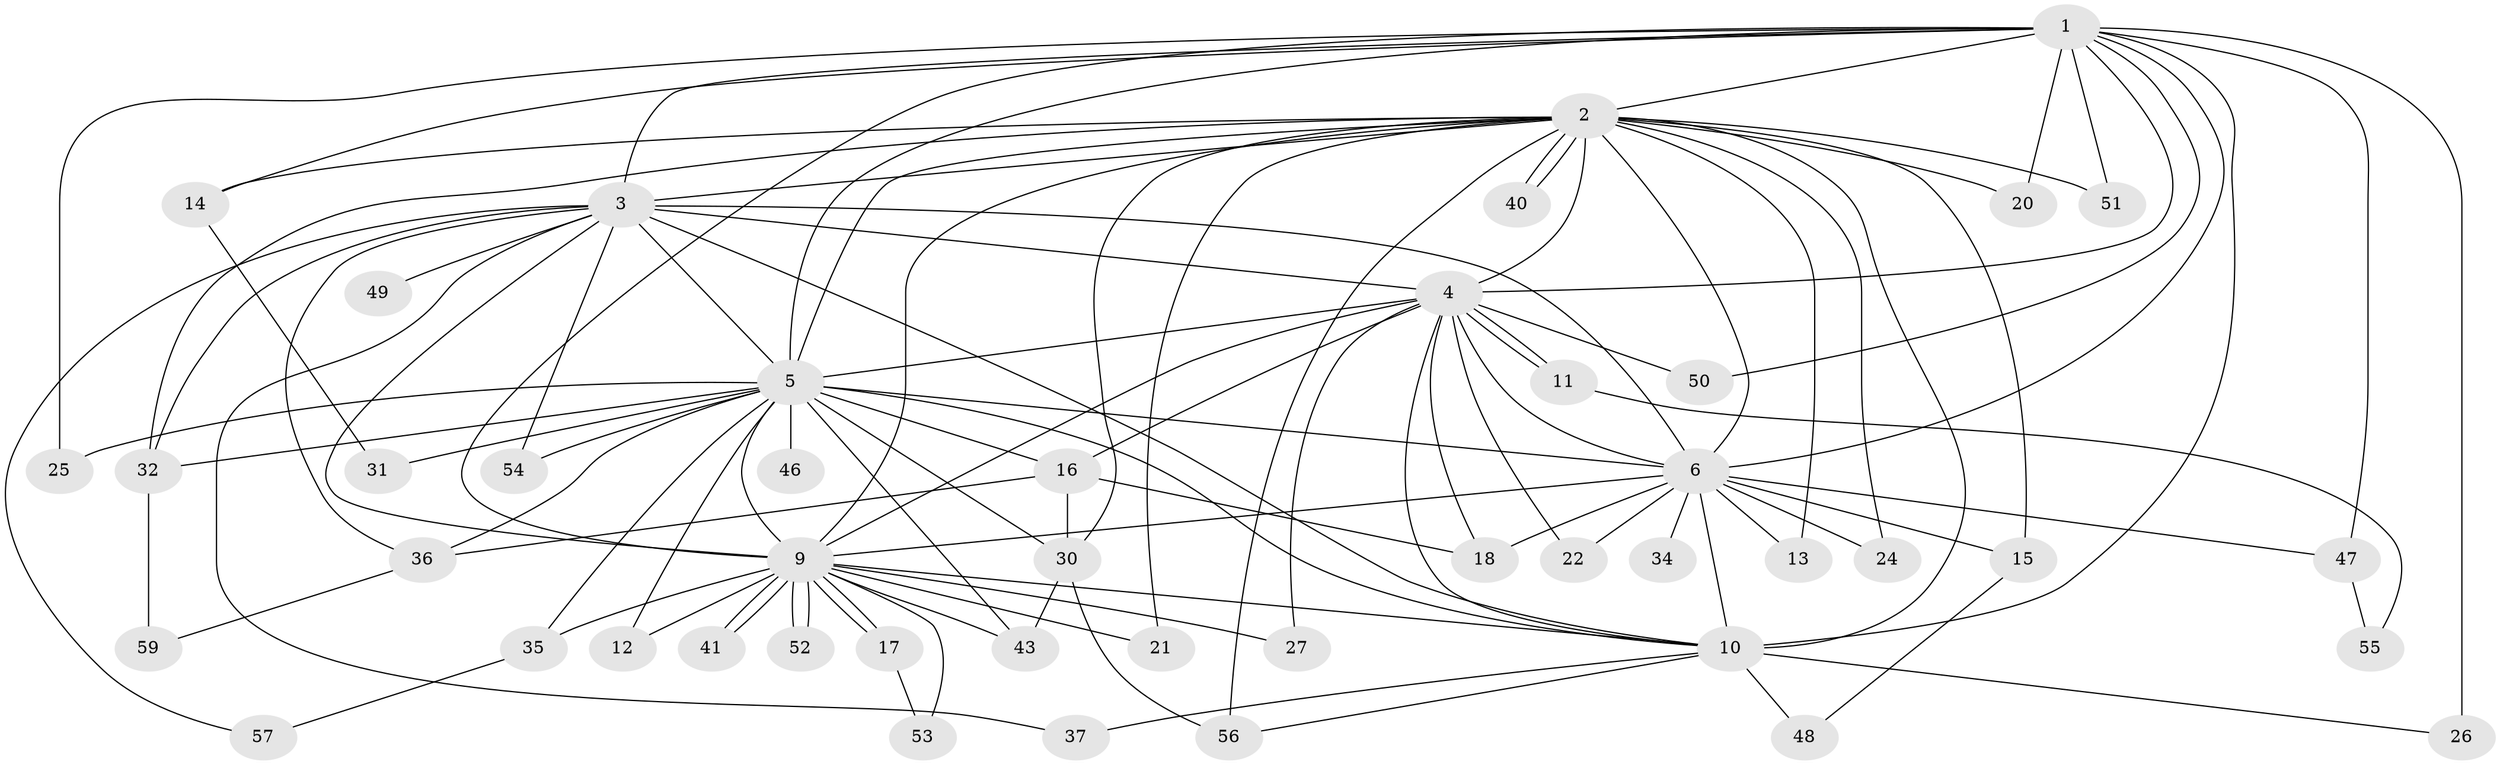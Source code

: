 // original degree distribution, {18: 0.016666666666666666, 20: 0.016666666666666666, 17: 0.03333333333333333, 21: 0.016666666666666666, 12: 0.03333333333333333, 14: 0.03333333333333333, 22: 0.016666666666666666, 3: 0.21666666666666667, 2: 0.55, 5: 0.03333333333333333, 4: 0.03333333333333333}
// Generated by graph-tools (version 1.1) at 2025/41/03/06/25 10:41:33]
// undirected, 46 vertices, 107 edges
graph export_dot {
graph [start="1"]
  node [color=gray90,style=filled];
  1 [super="+19"];
  2 [super="+8"];
  3 [super="+38"];
  4 [super="+42"];
  5 [super="+45"];
  6 [super="+7"];
  9 [super="+29"];
  10 [super="+28"];
  11;
  12;
  13;
  14;
  15;
  16;
  17;
  18 [super="+23"];
  20;
  21;
  22;
  24;
  25;
  26 [super="+44"];
  27;
  30 [super="+33"];
  31;
  32 [super="+39"];
  34;
  35;
  36 [super="+58"];
  37;
  40;
  41;
  43;
  46;
  47;
  48;
  49;
  50;
  51;
  52;
  53;
  54;
  55;
  56 [super="+60"];
  57;
  59;
  1 -- 2 [weight=2];
  1 -- 3 [weight=2];
  1 -- 4;
  1 -- 5;
  1 -- 6 [weight=2];
  1 -- 9;
  1 -- 10;
  1 -- 14;
  1 -- 20;
  1 -- 25;
  1 -- 26 [weight=2];
  1 -- 47;
  1 -- 50;
  1 -- 51;
  2 -- 3 [weight=3];
  2 -- 4 [weight=2];
  2 -- 5 [weight=2];
  2 -- 6 [weight=4];
  2 -- 9 [weight=2];
  2 -- 10 [weight=3];
  2 -- 14;
  2 -- 15;
  2 -- 21;
  2 -- 24;
  2 -- 32;
  2 -- 40;
  2 -- 40;
  2 -- 51;
  2 -- 13;
  2 -- 20;
  2 -- 30;
  2 -- 56;
  3 -- 4 [weight=2];
  3 -- 5;
  3 -- 6 [weight=2];
  3 -- 9;
  3 -- 10;
  3 -- 37;
  3 -- 49 [weight=2];
  3 -- 54;
  3 -- 57;
  3 -- 32;
  3 -- 36;
  4 -- 5;
  4 -- 6 [weight=2];
  4 -- 9;
  4 -- 10;
  4 -- 11;
  4 -- 11;
  4 -- 16;
  4 -- 22;
  4 -- 27;
  4 -- 50;
  4 -- 18;
  5 -- 6 [weight=2];
  5 -- 9 [weight=2];
  5 -- 10;
  5 -- 12;
  5 -- 16;
  5 -- 25;
  5 -- 30;
  5 -- 31;
  5 -- 32;
  5 -- 35;
  5 -- 36;
  5 -- 46 [weight=2];
  5 -- 54;
  5 -- 43;
  6 -- 9 [weight=2];
  6 -- 10 [weight=2];
  6 -- 15;
  6 -- 34 [weight=2];
  6 -- 47;
  6 -- 13;
  6 -- 18;
  6 -- 22;
  6 -- 24;
  9 -- 10;
  9 -- 12;
  9 -- 17;
  9 -- 17;
  9 -- 21;
  9 -- 27;
  9 -- 35;
  9 -- 41;
  9 -- 41;
  9 -- 43;
  9 -- 52;
  9 -- 52;
  9 -- 53;
  10 -- 26;
  10 -- 37;
  10 -- 48;
  10 -- 56;
  11 -- 55;
  14 -- 31;
  15 -- 48;
  16 -- 18;
  16 -- 36;
  16 -- 30;
  17 -- 53;
  30 -- 43;
  30 -- 56;
  32 -- 59;
  35 -- 57;
  36 -- 59;
  47 -- 55;
}
